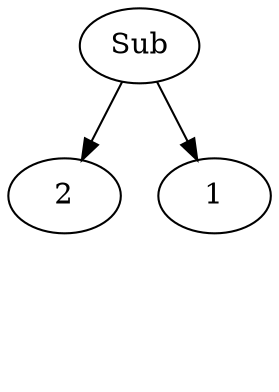 digraph {
    two[label="2" class="value,disabled"]
    one[label="1" class="value,disabled"]
    sub[label="Sub" class="operator"]

    sub -> two[class="disabled"]
    sub -> one[class="disabled"]

    c[style="invis"]
    one -> c[style="invis"]
}
